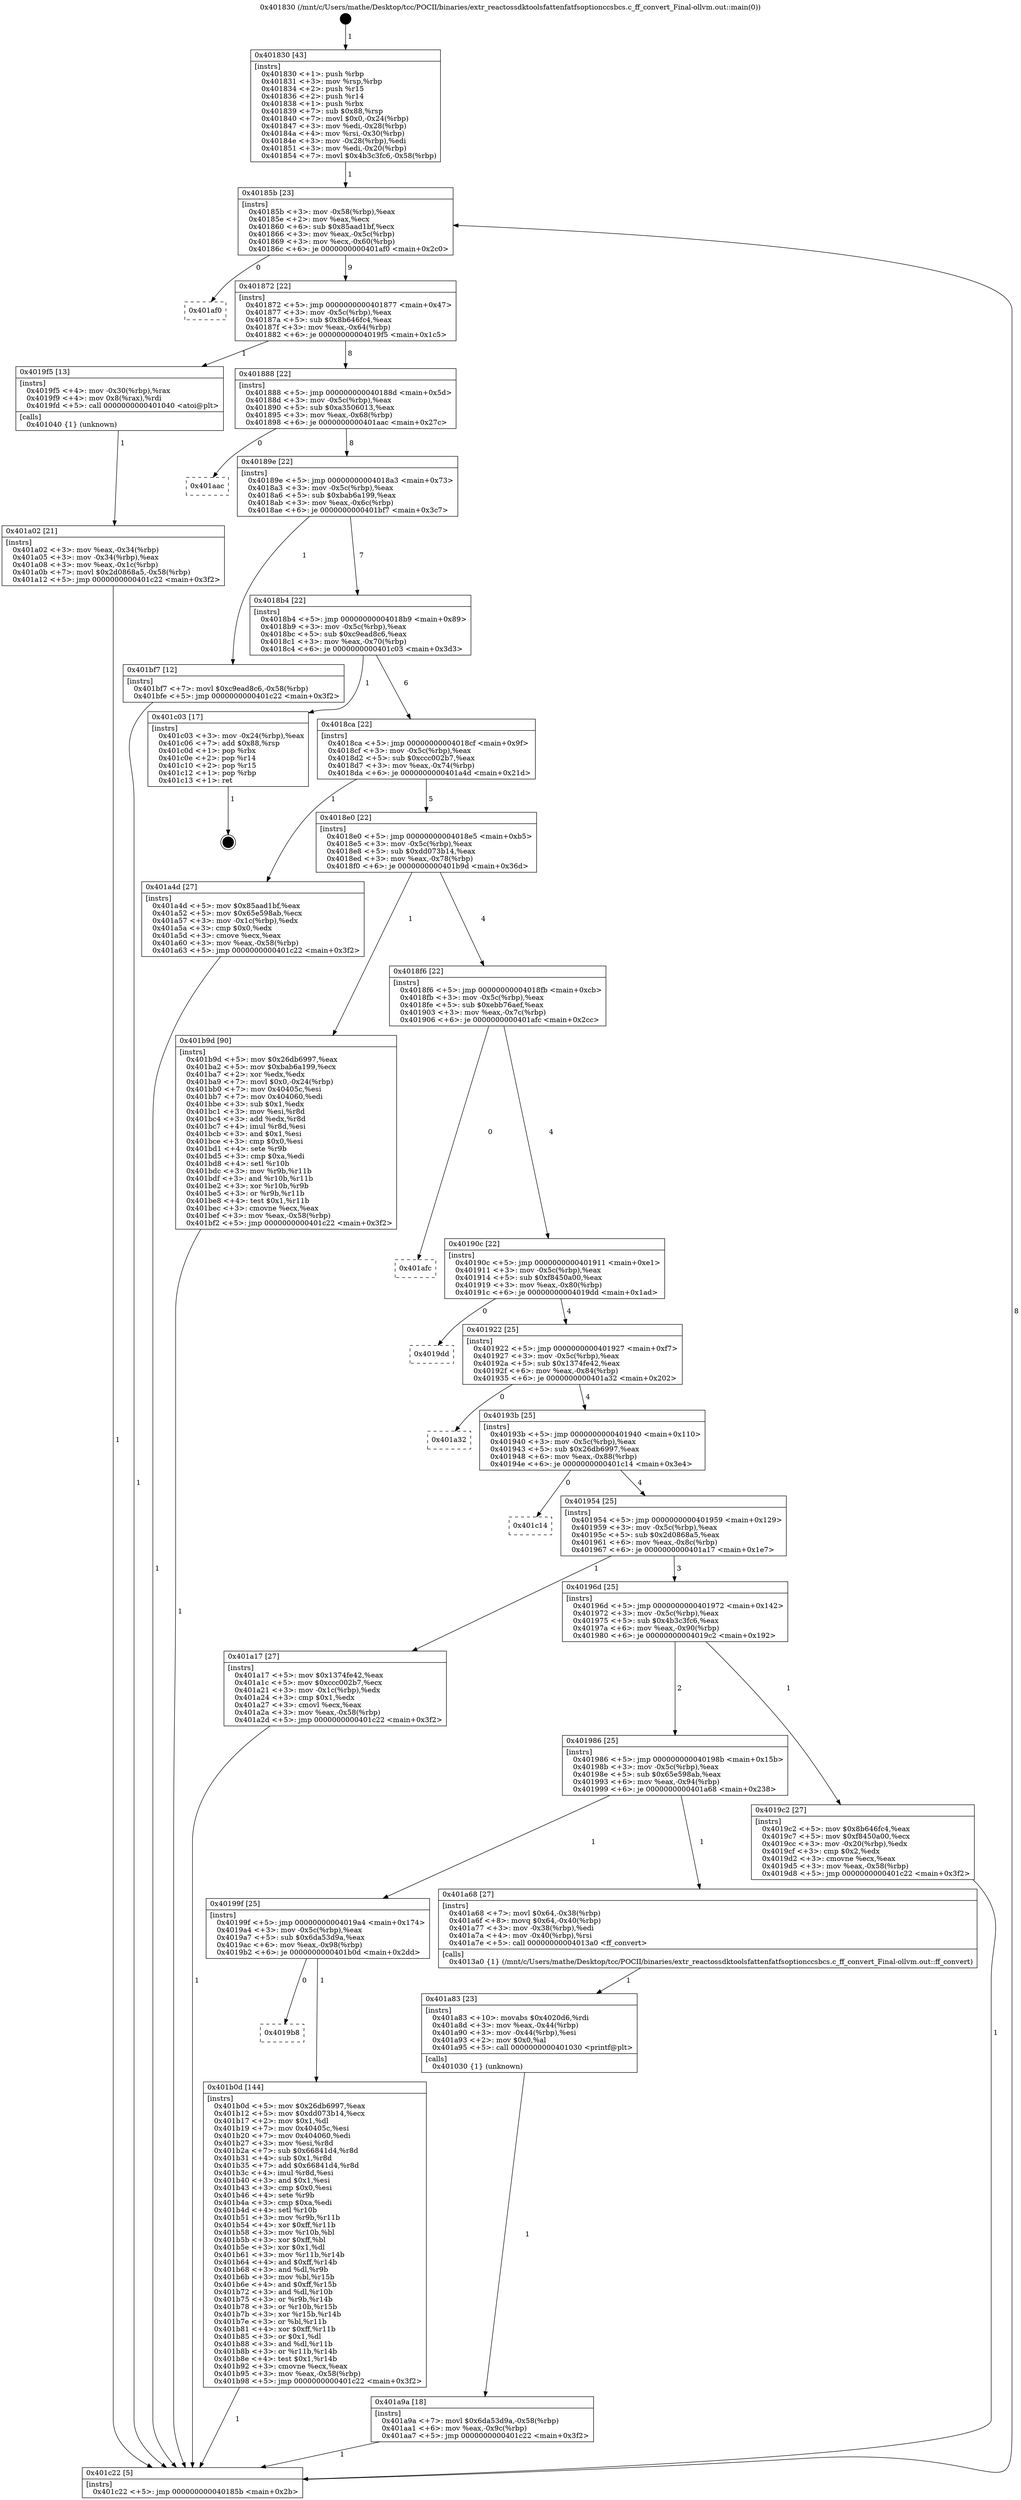 digraph "0x401830" {
  label = "0x401830 (/mnt/c/Users/mathe/Desktop/tcc/POCII/binaries/extr_reactossdktoolsfattenfatfsoptionccsbcs.c_ff_convert_Final-ollvm.out::main(0))"
  labelloc = "t"
  node[shape=record]

  Entry [label="",width=0.3,height=0.3,shape=circle,fillcolor=black,style=filled]
  "0x40185b" [label="{
     0x40185b [23]\l
     | [instrs]\l
     &nbsp;&nbsp;0x40185b \<+3\>: mov -0x58(%rbp),%eax\l
     &nbsp;&nbsp;0x40185e \<+2\>: mov %eax,%ecx\l
     &nbsp;&nbsp;0x401860 \<+6\>: sub $0x85aad1bf,%ecx\l
     &nbsp;&nbsp;0x401866 \<+3\>: mov %eax,-0x5c(%rbp)\l
     &nbsp;&nbsp;0x401869 \<+3\>: mov %ecx,-0x60(%rbp)\l
     &nbsp;&nbsp;0x40186c \<+6\>: je 0000000000401af0 \<main+0x2c0\>\l
  }"]
  "0x401af0" [label="{
     0x401af0\l
  }", style=dashed]
  "0x401872" [label="{
     0x401872 [22]\l
     | [instrs]\l
     &nbsp;&nbsp;0x401872 \<+5\>: jmp 0000000000401877 \<main+0x47\>\l
     &nbsp;&nbsp;0x401877 \<+3\>: mov -0x5c(%rbp),%eax\l
     &nbsp;&nbsp;0x40187a \<+5\>: sub $0x8b646fc4,%eax\l
     &nbsp;&nbsp;0x40187f \<+3\>: mov %eax,-0x64(%rbp)\l
     &nbsp;&nbsp;0x401882 \<+6\>: je 00000000004019f5 \<main+0x1c5\>\l
  }"]
  Exit [label="",width=0.3,height=0.3,shape=circle,fillcolor=black,style=filled,peripheries=2]
  "0x4019f5" [label="{
     0x4019f5 [13]\l
     | [instrs]\l
     &nbsp;&nbsp;0x4019f5 \<+4\>: mov -0x30(%rbp),%rax\l
     &nbsp;&nbsp;0x4019f9 \<+4\>: mov 0x8(%rax),%rdi\l
     &nbsp;&nbsp;0x4019fd \<+5\>: call 0000000000401040 \<atoi@plt\>\l
     | [calls]\l
     &nbsp;&nbsp;0x401040 \{1\} (unknown)\l
  }"]
  "0x401888" [label="{
     0x401888 [22]\l
     | [instrs]\l
     &nbsp;&nbsp;0x401888 \<+5\>: jmp 000000000040188d \<main+0x5d\>\l
     &nbsp;&nbsp;0x40188d \<+3\>: mov -0x5c(%rbp),%eax\l
     &nbsp;&nbsp;0x401890 \<+5\>: sub $0xa3506013,%eax\l
     &nbsp;&nbsp;0x401895 \<+3\>: mov %eax,-0x68(%rbp)\l
     &nbsp;&nbsp;0x401898 \<+6\>: je 0000000000401aac \<main+0x27c\>\l
  }"]
  "0x4019b8" [label="{
     0x4019b8\l
  }", style=dashed]
  "0x401aac" [label="{
     0x401aac\l
  }", style=dashed]
  "0x40189e" [label="{
     0x40189e [22]\l
     | [instrs]\l
     &nbsp;&nbsp;0x40189e \<+5\>: jmp 00000000004018a3 \<main+0x73\>\l
     &nbsp;&nbsp;0x4018a3 \<+3\>: mov -0x5c(%rbp),%eax\l
     &nbsp;&nbsp;0x4018a6 \<+5\>: sub $0xbab6a199,%eax\l
     &nbsp;&nbsp;0x4018ab \<+3\>: mov %eax,-0x6c(%rbp)\l
     &nbsp;&nbsp;0x4018ae \<+6\>: je 0000000000401bf7 \<main+0x3c7\>\l
  }"]
  "0x401b0d" [label="{
     0x401b0d [144]\l
     | [instrs]\l
     &nbsp;&nbsp;0x401b0d \<+5\>: mov $0x26db6997,%eax\l
     &nbsp;&nbsp;0x401b12 \<+5\>: mov $0xdd073b14,%ecx\l
     &nbsp;&nbsp;0x401b17 \<+2\>: mov $0x1,%dl\l
     &nbsp;&nbsp;0x401b19 \<+7\>: mov 0x40405c,%esi\l
     &nbsp;&nbsp;0x401b20 \<+7\>: mov 0x404060,%edi\l
     &nbsp;&nbsp;0x401b27 \<+3\>: mov %esi,%r8d\l
     &nbsp;&nbsp;0x401b2a \<+7\>: sub $0x66841d4,%r8d\l
     &nbsp;&nbsp;0x401b31 \<+4\>: sub $0x1,%r8d\l
     &nbsp;&nbsp;0x401b35 \<+7\>: add $0x66841d4,%r8d\l
     &nbsp;&nbsp;0x401b3c \<+4\>: imul %r8d,%esi\l
     &nbsp;&nbsp;0x401b40 \<+3\>: and $0x1,%esi\l
     &nbsp;&nbsp;0x401b43 \<+3\>: cmp $0x0,%esi\l
     &nbsp;&nbsp;0x401b46 \<+4\>: sete %r9b\l
     &nbsp;&nbsp;0x401b4a \<+3\>: cmp $0xa,%edi\l
     &nbsp;&nbsp;0x401b4d \<+4\>: setl %r10b\l
     &nbsp;&nbsp;0x401b51 \<+3\>: mov %r9b,%r11b\l
     &nbsp;&nbsp;0x401b54 \<+4\>: xor $0xff,%r11b\l
     &nbsp;&nbsp;0x401b58 \<+3\>: mov %r10b,%bl\l
     &nbsp;&nbsp;0x401b5b \<+3\>: xor $0xff,%bl\l
     &nbsp;&nbsp;0x401b5e \<+3\>: xor $0x1,%dl\l
     &nbsp;&nbsp;0x401b61 \<+3\>: mov %r11b,%r14b\l
     &nbsp;&nbsp;0x401b64 \<+4\>: and $0xff,%r14b\l
     &nbsp;&nbsp;0x401b68 \<+3\>: and %dl,%r9b\l
     &nbsp;&nbsp;0x401b6b \<+3\>: mov %bl,%r15b\l
     &nbsp;&nbsp;0x401b6e \<+4\>: and $0xff,%r15b\l
     &nbsp;&nbsp;0x401b72 \<+3\>: and %dl,%r10b\l
     &nbsp;&nbsp;0x401b75 \<+3\>: or %r9b,%r14b\l
     &nbsp;&nbsp;0x401b78 \<+3\>: or %r10b,%r15b\l
     &nbsp;&nbsp;0x401b7b \<+3\>: xor %r15b,%r14b\l
     &nbsp;&nbsp;0x401b7e \<+3\>: or %bl,%r11b\l
     &nbsp;&nbsp;0x401b81 \<+4\>: xor $0xff,%r11b\l
     &nbsp;&nbsp;0x401b85 \<+3\>: or $0x1,%dl\l
     &nbsp;&nbsp;0x401b88 \<+3\>: and %dl,%r11b\l
     &nbsp;&nbsp;0x401b8b \<+3\>: or %r11b,%r14b\l
     &nbsp;&nbsp;0x401b8e \<+4\>: test $0x1,%r14b\l
     &nbsp;&nbsp;0x401b92 \<+3\>: cmovne %ecx,%eax\l
     &nbsp;&nbsp;0x401b95 \<+3\>: mov %eax,-0x58(%rbp)\l
     &nbsp;&nbsp;0x401b98 \<+5\>: jmp 0000000000401c22 \<main+0x3f2\>\l
  }"]
  "0x401bf7" [label="{
     0x401bf7 [12]\l
     | [instrs]\l
     &nbsp;&nbsp;0x401bf7 \<+7\>: movl $0xc9ead8c6,-0x58(%rbp)\l
     &nbsp;&nbsp;0x401bfe \<+5\>: jmp 0000000000401c22 \<main+0x3f2\>\l
  }"]
  "0x4018b4" [label="{
     0x4018b4 [22]\l
     | [instrs]\l
     &nbsp;&nbsp;0x4018b4 \<+5\>: jmp 00000000004018b9 \<main+0x89\>\l
     &nbsp;&nbsp;0x4018b9 \<+3\>: mov -0x5c(%rbp),%eax\l
     &nbsp;&nbsp;0x4018bc \<+5\>: sub $0xc9ead8c6,%eax\l
     &nbsp;&nbsp;0x4018c1 \<+3\>: mov %eax,-0x70(%rbp)\l
     &nbsp;&nbsp;0x4018c4 \<+6\>: je 0000000000401c03 \<main+0x3d3\>\l
  }"]
  "0x401a9a" [label="{
     0x401a9a [18]\l
     | [instrs]\l
     &nbsp;&nbsp;0x401a9a \<+7\>: movl $0x6da53d9a,-0x58(%rbp)\l
     &nbsp;&nbsp;0x401aa1 \<+6\>: mov %eax,-0x9c(%rbp)\l
     &nbsp;&nbsp;0x401aa7 \<+5\>: jmp 0000000000401c22 \<main+0x3f2\>\l
  }"]
  "0x401c03" [label="{
     0x401c03 [17]\l
     | [instrs]\l
     &nbsp;&nbsp;0x401c03 \<+3\>: mov -0x24(%rbp),%eax\l
     &nbsp;&nbsp;0x401c06 \<+7\>: add $0x88,%rsp\l
     &nbsp;&nbsp;0x401c0d \<+1\>: pop %rbx\l
     &nbsp;&nbsp;0x401c0e \<+2\>: pop %r14\l
     &nbsp;&nbsp;0x401c10 \<+2\>: pop %r15\l
     &nbsp;&nbsp;0x401c12 \<+1\>: pop %rbp\l
     &nbsp;&nbsp;0x401c13 \<+1\>: ret\l
  }"]
  "0x4018ca" [label="{
     0x4018ca [22]\l
     | [instrs]\l
     &nbsp;&nbsp;0x4018ca \<+5\>: jmp 00000000004018cf \<main+0x9f\>\l
     &nbsp;&nbsp;0x4018cf \<+3\>: mov -0x5c(%rbp),%eax\l
     &nbsp;&nbsp;0x4018d2 \<+5\>: sub $0xccc002b7,%eax\l
     &nbsp;&nbsp;0x4018d7 \<+3\>: mov %eax,-0x74(%rbp)\l
     &nbsp;&nbsp;0x4018da \<+6\>: je 0000000000401a4d \<main+0x21d\>\l
  }"]
  "0x401a83" [label="{
     0x401a83 [23]\l
     | [instrs]\l
     &nbsp;&nbsp;0x401a83 \<+10\>: movabs $0x4020d6,%rdi\l
     &nbsp;&nbsp;0x401a8d \<+3\>: mov %eax,-0x44(%rbp)\l
     &nbsp;&nbsp;0x401a90 \<+3\>: mov -0x44(%rbp),%esi\l
     &nbsp;&nbsp;0x401a93 \<+2\>: mov $0x0,%al\l
     &nbsp;&nbsp;0x401a95 \<+5\>: call 0000000000401030 \<printf@plt\>\l
     | [calls]\l
     &nbsp;&nbsp;0x401030 \{1\} (unknown)\l
  }"]
  "0x401a4d" [label="{
     0x401a4d [27]\l
     | [instrs]\l
     &nbsp;&nbsp;0x401a4d \<+5\>: mov $0x85aad1bf,%eax\l
     &nbsp;&nbsp;0x401a52 \<+5\>: mov $0x65e598ab,%ecx\l
     &nbsp;&nbsp;0x401a57 \<+3\>: mov -0x1c(%rbp),%edx\l
     &nbsp;&nbsp;0x401a5a \<+3\>: cmp $0x0,%edx\l
     &nbsp;&nbsp;0x401a5d \<+3\>: cmove %ecx,%eax\l
     &nbsp;&nbsp;0x401a60 \<+3\>: mov %eax,-0x58(%rbp)\l
     &nbsp;&nbsp;0x401a63 \<+5\>: jmp 0000000000401c22 \<main+0x3f2\>\l
  }"]
  "0x4018e0" [label="{
     0x4018e0 [22]\l
     | [instrs]\l
     &nbsp;&nbsp;0x4018e0 \<+5\>: jmp 00000000004018e5 \<main+0xb5\>\l
     &nbsp;&nbsp;0x4018e5 \<+3\>: mov -0x5c(%rbp),%eax\l
     &nbsp;&nbsp;0x4018e8 \<+5\>: sub $0xdd073b14,%eax\l
     &nbsp;&nbsp;0x4018ed \<+3\>: mov %eax,-0x78(%rbp)\l
     &nbsp;&nbsp;0x4018f0 \<+6\>: je 0000000000401b9d \<main+0x36d\>\l
  }"]
  "0x40199f" [label="{
     0x40199f [25]\l
     | [instrs]\l
     &nbsp;&nbsp;0x40199f \<+5\>: jmp 00000000004019a4 \<main+0x174\>\l
     &nbsp;&nbsp;0x4019a4 \<+3\>: mov -0x5c(%rbp),%eax\l
     &nbsp;&nbsp;0x4019a7 \<+5\>: sub $0x6da53d9a,%eax\l
     &nbsp;&nbsp;0x4019ac \<+6\>: mov %eax,-0x98(%rbp)\l
     &nbsp;&nbsp;0x4019b2 \<+6\>: je 0000000000401b0d \<main+0x2dd\>\l
  }"]
  "0x401b9d" [label="{
     0x401b9d [90]\l
     | [instrs]\l
     &nbsp;&nbsp;0x401b9d \<+5\>: mov $0x26db6997,%eax\l
     &nbsp;&nbsp;0x401ba2 \<+5\>: mov $0xbab6a199,%ecx\l
     &nbsp;&nbsp;0x401ba7 \<+2\>: xor %edx,%edx\l
     &nbsp;&nbsp;0x401ba9 \<+7\>: movl $0x0,-0x24(%rbp)\l
     &nbsp;&nbsp;0x401bb0 \<+7\>: mov 0x40405c,%esi\l
     &nbsp;&nbsp;0x401bb7 \<+7\>: mov 0x404060,%edi\l
     &nbsp;&nbsp;0x401bbe \<+3\>: sub $0x1,%edx\l
     &nbsp;&nbsp;0x401bc1 \<+3\>: mov %esi,%r8d\l
     &nbsp;&nbsp;0x401bc4 \<+3\>: add %edx,%r8d\l
     &nbsp;&nbsp;0x401bc7 \<+4\>: imul %r8d,%esi\l
     &nbsp;&nbsp;0x401bcb \<+3\>: and $0x1,%esi\l
     &nbsp;&nbsp;0x401bce \<+3\>: cmp $0x0,%esi\l
     &nbsp;&nbsp;0x401bd1 \<+4\>: sete %r9b\l
     &nbsp;&nbsp;0x401bd5 \<+3\>: cmp $0xa,%edi\l
     &nbsp;&nbsp;0x401bd8 \<+4\>: setl %r10b\l
     &nbsp;&nbsp;0x401bdc \<+3\>: mov %r9b,%r11b\l
     &nbsp;&nbsp;0x401bdf \<+3\>: and %r10b,%r11b\l
     &nbsp;&nbsp;0x401be2 \<+3\>: xor %r10b,%r9b\l
     &nbsp;&nbsp;0x401be5 \<+3\>: or %r9b,%r11b\l
     &nbsp;&nbsp;0x401be8 \<+4\>: test $0x1,%r11b\l
     &nbsp;&nbsp;0x401bec \<+3\>: cmovne %ecx,%eax\l
     &nbsp;&nbsp;0x401bef \<+3\>: mov %eax,-0x58(%rbp)\l
     &nbsp;&nbsp;0x401bf2 \<+5\>: jmp 0000000000401c22 \<main+0x3f2\>\l
  }"]
  "0x4018f6" [label="{
     0x4018f6 [22]\l
     | [instrs]\l
     &nbsp;&nbsp;0x4018f6 \<+5\>: jmp 00000000004018fb \<main+0xcb\>\l
     &nbsp;&nbsp;0x4018fb \<+3\>: mov -0x5c(%rbp),%eax\l
     &nbsp;&nbsp;0x4018fe \<+5\>: sub $0xebb76aef,%eax\l
     &nbsp;&nbsp;0x401903 \<+3\>: mov %eax,-0x7c(%rbp)\l
     &nbsp;&nbsp;0x401906 \<+6\>: je 0000000000401afc \<main+0x2cc\>\l
  }"]
  "0x401a68" [label="{
     0x401a68 [27]\l
     | [instrs]\l
     &nbsp;&nbsp;0x401a68 \<+7\>: movl $0x64,-0x38(%rbp)\l
     &nbsp;&nbsp;0x401a6f \<+8\>: movq $0x64,-0x40(%rbp)\l
     &nbsp;&nbsp;0x401a77 \<+3\>: mov -0x38(%rbp),%edi\l
     &nbsp;&nbsp;0x401a7a \<+4\>: mov -0x40(%rbp),%rsi\l
     &nbsp;&nbsp;0x401a7e \<+5\>: call 00000000004013a0 \<ff_convert\>\l
     | [calls]\l
     &nbsp;&nbsp;0x4013a0 \{1\} (/mnt/c/Users/mathe/Desktop/tcc/POCII/binaries/extr_reactossdktoolsfattenfatfsoptionccsbcs.c_ff_convert_Final-ollvm.out::ff_convert)\l
  }"]
  "0x401afc" [label="{
     0x401afc\l
  }", style=dashed]
  "0x40190c" [label="{
     0x40190c [22]\l
     | [instrs]\l
     &nbsp;&nbsp;0x40190c \<+5\>: jmp 0000000000401911 \<main+0xe1\>\l
     &nbsp;&nbsp;0x401911 \<+3\>: mov -0x5c(%rbp),%eax\l
     &nbsp;&nbsp;0x401914 \<+5\>: sub $0xf8450a00,%eax\l
     &nbsp;&nbsp;0x401919 \<+3\>: mov %eax,-0x80(%rbp)\l
     &nbsp;&nbsp;0x40191c \<+6\>: je 00000000004019dd \<main+0x1ad\>\l
  }"]
  "0x401a02" [label="{
     0x401a02 [21]\l
     | [instrs]\l
     &nbsp;&nbsp;0x401a02 \<+3\>: mov %eax,-0x34(%rbp)\l
     &nbsp;&nbsp;0x401a05 \<+3\>: mov -0x34(%rbp),%eax\l
     &nbsp;&nbsp;0x401a08 \<+3\>: mov %eax,-0x1c(%rbp)\l
     &nbsp;&nbsp;0x401a0b \<+7\>: movl $0x2d0868a5,-0x58(%rbp)\l
     &nbsp;&nbsp;0x401a12 \<+5\>: jmp 0000000000401c22 \<main+0x3f2\>\l
  }"]
  "0x4019dd" [label="{
     0x4019dd\l
  }", style=dashed]
  "0x401922" [label="{
     0x401922 [25]\l
     | [instrs]\l
     &nbsp;&nbsp;0x401922 \<+5\>: jmp 0000000000401927 \<main+0xf7\>\l
     &nbsp;&nbsp;0x401927 \<+3\>: mov -0x5c(%rbp),%eax\l
     &nbsp;&nbsp;0x40192a \<+5\>: sub $0x1374fe42,%eax\l
     &nbsp;&nbsp;0x40192f \<+6\>: mov %eax,-0x84(%rbp)\l
     &nbsp;&nbsp;0x401935 \<+6\>: je 0000000000401a32 \<main+0x202\>\l
  }"]
  "0x401830" [label="{
     0x401830 [43]\l
     | [instrs]\l
     &nbsp;&nbsp;0x401830 \<+1\>: push %rbp\l
     &nbsp;&nbsp;0x401831 \<+3\>: mov %rsp,%rbp\l
     &nbsp;&nbsp;0x401834 \<+2\>: push %r15\l
     &nbsp;&nbsp;0x401836 \<+2\>: push %r14\l
     &nbsp;&nbsp;0x401838 \<+1\>: push %rbx\l
     &nbsp;&nbsp;0x401839 \<+7\>: sub $0x88,%rsp\l
     &nbsp;&nbsp;0x401840 \<+7\>: movl $0x0,-0x24(%rbp)\l
     &nbsp;&nbsp;0x401847 \<+3\>: mov %edi,-0x28(%rbp)\l
     &nbsp;&nbsp;0x40184a \<+4\>: mov %rsi,-0x30(%rbp)\l
     &nbsp;&nbsp;0x40184e \<+3\>: mov -0x28(%rbp),%edi\l
     &nbsp;&nbsp;0x401851 \<+3\>: mov %edi,-0x20(%rbp)\l
     &nbsp;&nbsp;0x401854 \<+7\>: movl $0x4b3c3fc6,-0x58(%rbp)\l
  }"]
  "0x401a32" [label="{
     0x401a32\l
  }", style=dashed]
  "0x40193b" [label="{
     0x40193b [25]\l
     | [instrs]\l
     &nbsp;&nbsp;0x40193b \<+5\>: jmp 0000000000401940 \<main+0x110\>\l
     &nbsp;&nbsp;0x401940 \<+3\>: mov -0x5c(%rbp),%eax\l
     &nbsp;&nbsp;0x401943 \<+5\>: sub $0x26db6997,%eax\l
     &nbsp;&nbsp;0x401948 \<+6\>: mov %eax,-0x88(%rbp)\l
     &nbsp;&nbsp;0x40194e \<+6\>: je 0000000000401c14 \<main+0x3e4\>\l
  }"]
  "0x401c22" [label="{
     0x401c22 [5]\l
     | [instrs]\l
     &nbsp;&nbsp;0x401c22 \<+5\>: jmp 000000000040185b \<main+0x2b\>\l
  }"]
  "0x401c14" [label="{
     0x401c14\l
  }", style=dashed]
  "0x401954" [label="{
     0x401954 [25]\l
     | [instrs]\l
     &nbsp;&nbsp;0x401954 \<+5\>: jmp 0000000000401959 \<main+0x129\>\l
     &nbsp;&nbsp;0x401959 \<+3\>: mov -0x5c(%rbp),%eax\l
     &nbsp;&nbsp;0x40195c \<+5\>: sub $0x2d0868a5,%eax\l
     &nbsp;&nbsp;0x401961 \<+6\>: mov %eax,-0x8c(%rbp)\l
     &nbsp;&nbsp;0x401967 \<+6\>: je 0000000000401a17 \<main+0x1e7\>\l
  }"]
  "0x401986" [label="{
     0x401986 [25]\l
     | [instrs]\l
     &nbsp;&nbsp;0x401986 \<+5\>: jmp 000000000040198b \<main+0x15b\>\l
     &nbsp;&nbsp;0x40198b \<+3\>: mov -0x5c(%rbp),%eax\l
     &nbsp;&nbsp;0x40198e \<+5\>: sub $0x65e598ab,%eax\l
     &nbsp;&nbsp;0x401993 \<+6\>: mov %eax,-0x94(%rbp)\l
     &nbsp;&nbsp;0x401999 \<+6\>: je 0000000000401a68 \<main+0x238\>\l
  }"]
  "0x401a17" [label="{
     0x401a17 [27]\l
     | [instrs]\l
     &nbsp;&nbsp;0x401a17 \<+5\>: mov $0x1374fe42,%eax\l
     &nbsp;&nbsp;0x401a1c \<+5\>: mov $0xccc002b7,%ecx\l
     &nbsp;&nbsp;0x401a21 \<+3\>: mov -0x1c(%rbp),%edx\l
     &nbsp;&nbsp;0x401a24 \<+3\>: cmp $0x1,%edx\l
     &nbsp;&nbsp;0x401a27 \<+3\>: cmovl %ecx,%eax\l
     &nbsp;&nbsp;0x401a2a \<+3\>: mov %eax,-0x58(%rbp)\l
     &nbsp;&nbsp;0x401a2d \<+5\>: jmp 0000000000401c22 \<main+0x3f2\>\l
  }"]
  "0x40196d" [label="{
     0x40196d [25]\l
     | [instrs]\l
     &nbsp;&nbsp;0x40196d \<+5\>: jmp 0000000000401972 \<main+0x142\>\l
     &nbsp;&nbsp;0x401972 \<+3\>: mov -0x5c(%rbp),%eax\l
     &nbsp;&nbsp;0x401975 \<+5\>: sub $0x4b3c3fc6,%eax\l
     &nbsp;&nbsp;0x40197a \<+6\>: mov %eax,-0x90(%rbp)\l
     &nbsp;&nbsp;0x401980 \<+6\>: je 00000000004019c2 \<main+0x192\>\l
  }"]
  "0x4019c2" [label="{
     0x4019c2 [27]\l
     | [instrs]\l
     &nbsp;&nbsp;0x4019c2 \<+5\>: mov $0x8b646fc4,%eax\l
     &nbsp;&nbsp;0x4019c7 \<+5\>: mov $0xf8450a00,%ecx\l
     &nbsp;&nbsp;0x4019cc \<+3\>: mov -0x20(%rbp),%edx\l
     &nbsp;&nbsp;0x4019cf \<+3\>: cmp $0x2,%edx\l
     &nbsp;&nbsp;0x4019d2 \<+3\>: cmovne %ecx,%eax\l
     &nbsp;&nbsp;0x4019d5 \<+3\>: mov %eax,-0x58(%rbp)\l
     &nbsp;&nbsp;0x4019d8 \<+5\>: jmp 0000000000401c22 \<main+0x3f2\>\l
  }"]
  Entry -> "0x401830" [label=" 1"]
  "0x40185b" -> "0x401af0" [label=" 0"]
  "0x40185b" -> "0x401872" [label=" 9"]
  "0x401c03" -> Exit [label=" 1"]
  "0x401872" -> "0x4019f5" [label=" 1"]
  "0x401872" -> "0x401888" [label=" 8"]
  "0x401bf7" -> "0x401c22" [label=" 1"]
  "0x401888" -> "0x401aac" [label=" 0"]
  "0x401888" -> "0x40189e" [label=" 8"]
  "0x401b9d" -> "0x401c22" [label=" 1"]
  "0x40189e" -> "0x401bf7" [label=" 1"]
  "0x40189e" -> "0x4018b4" [label=" 7"]
  "0x401b0d" -> "0x401c22" [label=" 1"]
  "0x4018b4" -> "0x401c03" [label=" 1"]
  "0x4018b4" -> "0x4018ca" [label=" 6"]
  "0x40199f" -> "0x401b0d" [label=" 1"]
  "0x4018ca" -> "0x401a4d" [label=" 1"]
  "0x4018ca" -> "0x4018e0" [label=" 5"]
  "0x40199f" -> "0x4019b8" [label=" 0"]
  "0x4018e0" -> "0x401b9d" [label=" 1"]
  "0x4018e0" -> "0x4018f6" [label=" 4"]
  "0x401a9a" -> "0x401c22" [label=" 1"]
  "0x4018f6" -> "0x401afc" [label=" 0"]
  "0x4018f6" -> "0x40190c" [label=" 4"]
  "0x401a83" -> "0x401a9a" [label=" 1"]
  "0x40190c" -> "0x4019dd" [label=" 0"]
  "0x40190c" -> "0x401922" [label=" 4"]
  "0x401986" -> "0x40199f" [label=" 1"]
  "0x401922" -> "0x401a32" [label=" 0"]
  "0x401922" -> "0x40193b" [label=" 4"]
  "0x401986" -> "0x401a68" [label=" 1"]
  "0x40193b" -> "0x401c14" [label=" 0"]
  "0x40193b" -> "0x401954" [label=" 4"]
  "0x401a68" -> "0x401a83" [label=" 1"]
  "0x401954" -> "0x401a17" [label=" 1"]
  "0x401954" -> "0x40196d" [label=" 3"]
  "0x401a4d" -> "0x401c22" [label=" 1"]
  "0x40196d" -> "0x4019c2" [label=" 1"]
  "0x40196d" -> "0x401986" [label=" 2"]
  "0x4019c2" -> "0x401c22" [label=" 1"]
  "0x401830" -> "0x40185b" [label=" 1"]
  "0x401c22" -> "0x40185b" [label=" 8"]
  "0x4019f5" -> "0x401a02" [label=" 1"]
  "0x401a02" -> "0x401c22" [label=" 1"]
  "0x401a17" -> "0x401c22" [label=" 1"]
}
